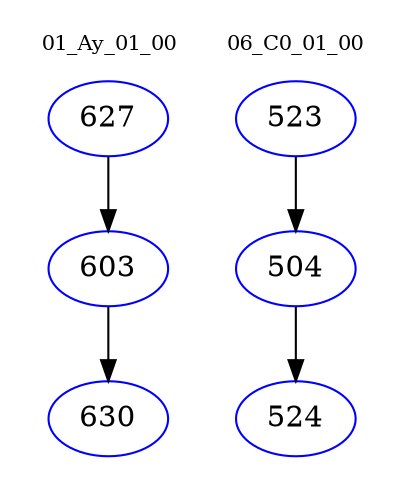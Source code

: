 digraph{
subgraph cluster_0 {
color = white
label = "01_Ay_01_00";
fontsize=10;
T0_627 [label="627", color="blue"]
T0_627 -> T0_603 [color="black"]
T0_603 [label="603", color="blue"]
T0_603 -> T0_630 [color="black"]
T0_630 [label="630", color="blue"]
}
subgraph cluster_1 {
color = white
label = "06_C0_01_00";
fontsize=10;
T1_523 [label="523", color="blue"]
T1_523 -> T1_504 [color="black"]
T1_504 [label="504", color="blue"]
T1_504 -> T1_524 [color="black"]
T1_524 [label="524", color="blue"]
}
}
